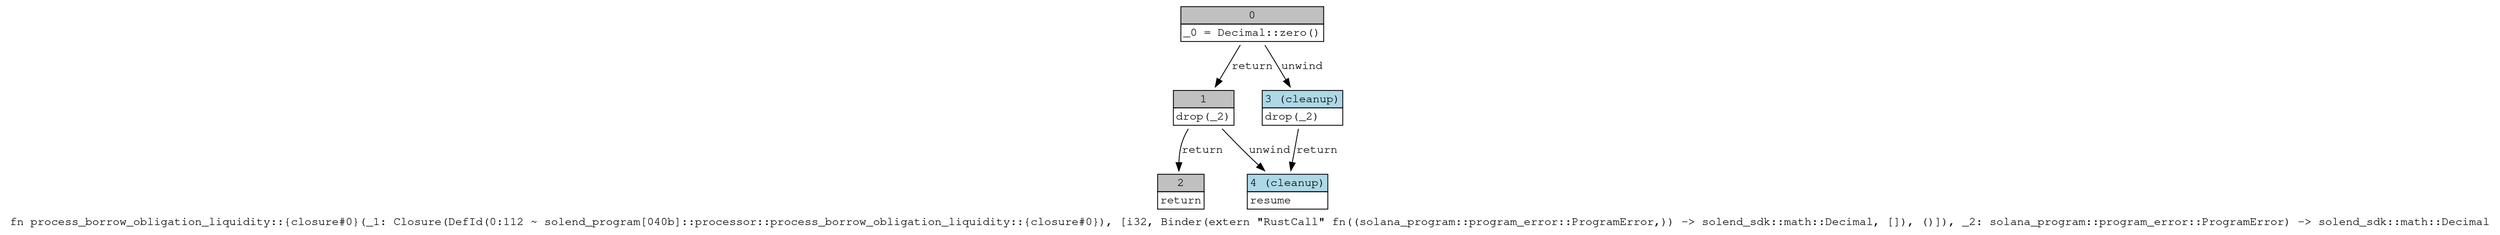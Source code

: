 digraph Mir_0_112 {
    graph [fontname="Courier, monospace"];
    node [fontname="Courier, monospace"];
    edge [fontname="Courier, monospace"];
    label=<fn process_borrow_obligation_liquidity::{closure#0}(_1: Closure(DefId(0:112 ~ solend_program[040b]::processor::process_borrow_obligation_liquidity::{closure#0}), [i32, Binder(extern &quot;RustCall&quot; fn((solana_program::program_error::ProgramError,)) -&gt; solend_sdk::math::Decimal, []), ()]), _2: solana_program::program_error::ProgramError) -&gt; solend_sdk::math::Decimal<br align="left"/>>;
    bb0__0_112 [shape="none", label=<<table border="0" cellborder="1" cellspacing="0"><tr><td bgcolor="gray" align="center" colspan="1">0</td></tr><tr><td align="left">_0 = Decimal::zero()</td></tr></table>>];
    bb1__0_112 [shape="none", label=<<table border="0" cellborder="1" cellspacing="0"><tr><td bgcolor="gray" align="center" colspan="1">1</td></tr><tr><td align="left">drop(_2)</td></tr></table>>];
    bb2__0_112 [shape="none", label=<<table border="0" cellborder="1" cellspacing="0"><tr><td bgcolor="gray" align="center" colspan="1">2</td></tr><tr><td align="left">return</td></tr></table>>];
    bb3__0_112 [shape="none", label=<<table border="0" cellborder="1" cellspacing="0"><tr><td bgcolor="lightblue" align="center" colspan="1">3 (cleanup)</td></tr><tr><td align="left">drop(_2)</td></tr></table>>];
    bb4__0_112 [shape="none", label=<<table border="0" cellborder="1" cellspacing="0"><tr><td bgcolor="lightblue" align="center" colspan="1">4 (cleanup)</td></tr><tr><td align="left">resume</td></tr></table>>];
    bb0__0_112 -> bb1__0_112 [label="return"];
    bb0__0_112 -> bb3__0_112 [label="unwind"];
    bb1__0_112 -> bb2__0_112 [label="return"];
    bb1__0_112 -> bb4__0_112 [label="unwind"];
    bb3__0_112 -> bb4__0_112 [label="return"];
}
